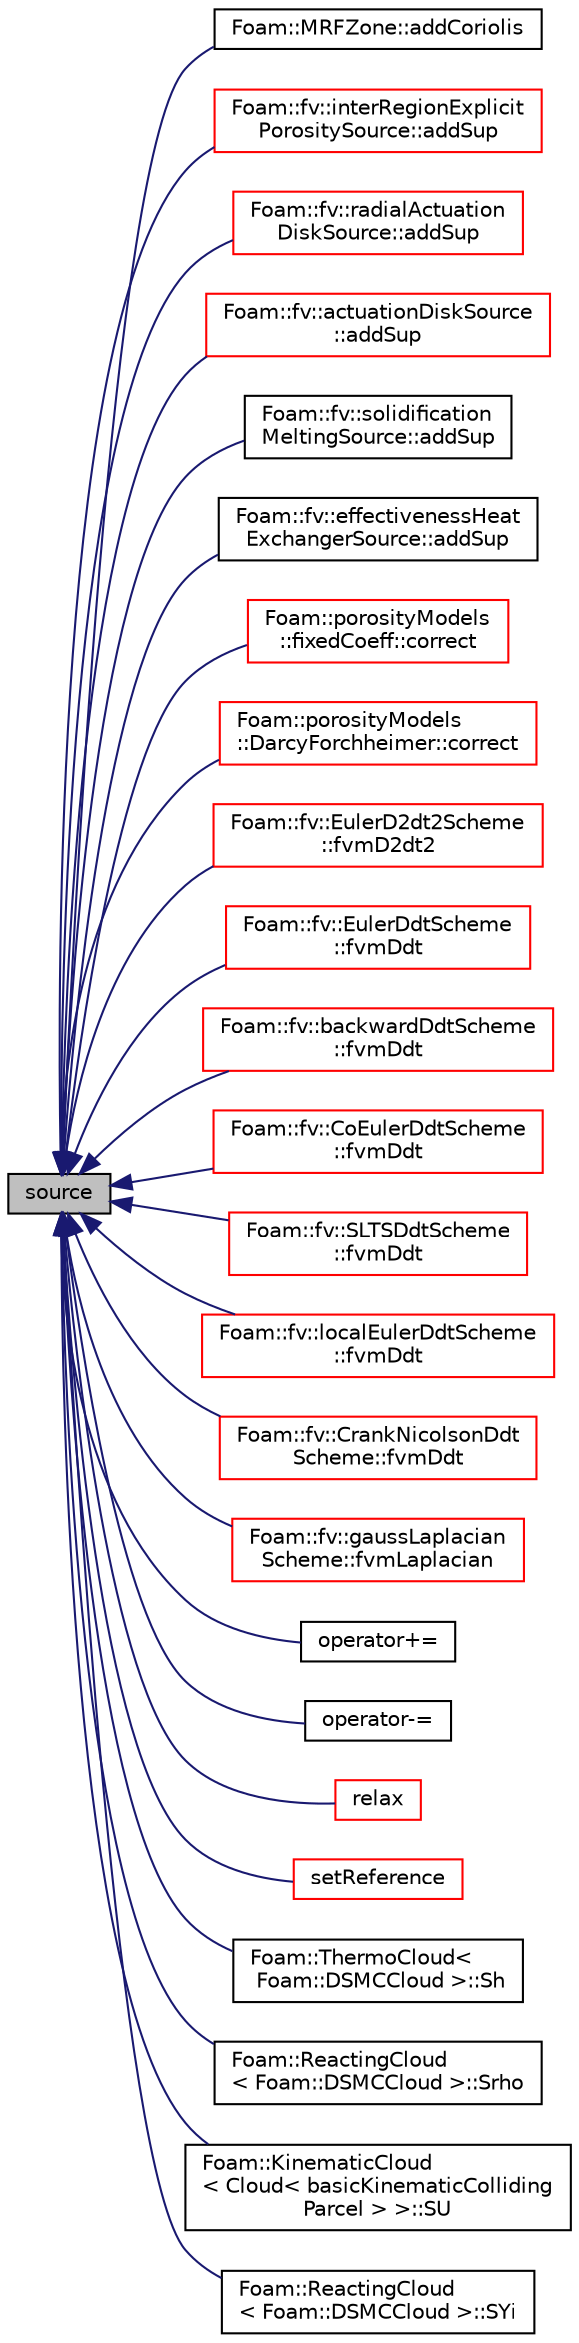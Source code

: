 digraph "source"
{
  bgcolor="transparent";
  edge [fontname="Helvetica",fontsize="10",labelfontname="Helvetica",labelfontsize="10"];
  node [fontname="Helvetica",fontsize="10",shape=record];
  rankdir="LR";
  Node1848 [label="source",height=0.2,width=0.4,color="black", fillcolor="grey75", style="filled", fontcolor="black"];
  Node1848 -> Node1849 [dir="back",color="midnightblue",fontsize="10",style="solid",fontname="Helvetica"];
  Node1849 [label="Foam::MRFZone::addCoriolis",height=0.2,width=0.4,color="black",URL="$a22681.html#a65a51223bc0f8e1c7fac165e111699c8",tooltip="Add the Coriolis force contribution to the momentum equation. "];
  Node1848 -> Node1850 [dir="back",color="midnightblue",fontsize="10",style="solid",fontname="Helvetica"];
  Node1850 [label="Foam::fv::interRegionExplicit\lPorositySource::addSup",height=0.2,width=0.4,color="red",URL="$a24669.html#acc46a837211b94ef481dfe3c66ea3a87",tooltip="Vector. "];
  Node1848 -> Node1853 [dir="back",color="midnightblue",fontsize="10",style="solid",fontname="Helvetica"];
  Node1853 [label="Foam::fv::radialActuation\lDiskSource::addSup",height=0.2,width=0.4,color="red",URL="$a24605.html#acc46a837211b94ef481dfe3c66ea3a87",tooltip="Source term to momentum equation. "];
  Node1848 -> Node1856 [dir="back",color="midnightblue",fontsize="10",style="solid",fontname="Helvetica"];
  Node1856 [label="Foam::fv::actuationDiskSource\l::addSup",height=0.2,width=0.4,color="red",URL="$a24577.html#acc46a837211b94ef481dfe3c66ea3a87",tooltip="Source term to momentum equation. "];
  Node1848 -> Node1859 [dir="back",color="midnightblue",fontsize="10",style="solid",fontname="Helvetica"];
  Node1859 [label="Foam::fv::solidification\lMeltingSource::addSup",height=0.2,width=0.4,color="black",URL="$a24649.html#acc46a837211b94ef481dfe3c66ea3a87",tooltip="Add implicit contribution to momentum equation. "];
  Node1848 -> Node1860 [dir="back",color="midnightblue",fontsize="10",style="solid",fontname="Helvetica"];
  Node1860 [label="Foam::fv::effectivenessHeat\lExchangerSource::addSup",height=0.2,width=0.4,color="black",URL="$a24589.html#a1a2fc9c6c65fd9593d06fb8a5377afbe",tooltip="Scalar. "];
  Node1848 -> Node1861 [dir="back",color="midnightblue",fontsize="10",style="solid",fontname="Helvetica"];
  Node1861 [label="Foam::porosityModels\l::fixedCoeff::correct",height=0.2,width=0.4,color="red",URL="$a22693.html#acc340a84624d8d339207b5073d6929c7",tooltip="Add resistance. "];
  Node1848 -> Node1865 [dir="back",color="midnightblue",fontsize="10",style="solid",fontname="Helvetica"];
  Node1865 [label="Foam::porosityModels\l::DarcyForchheimer::correct",height=0.2,width=0.4,color="red",URL="$a22689.html#acc340a84624d8d339207b5073d6929c7",tooltip="Add resistance. "];
  Node1848 -> Node1869 [dir="back",color="midnightblue",fontsize="10",style="solid",fontname="Helvetica"];
  Node1869 [label="Foam::fv::EulerD2dt2Scheme\l::fvmD2dt2",height=0.2,width=0.4,color="red",URL="$a23273.html#a801546851c0a308a4d3126133473d782"];
  Node1848 -> Node1873 [dir="back",color="midnightblue",fontsize="10",style="solid",fontname="Helvetica"];
  Node1873 [label="Foam::fv::EulerDdtScheme\l::fvmDdt",height=0.2,width=0.4,color="red",URL="$a23305.html#a8602a98a4ac41054bb3dcf8adc93b94b"];
  Node1848 -> Node1877 [dir="back",color="midnightblue",fontsize="10",style="solid",fontname="Helvetica"];
  Node1877 [label="Foam::fv::backwardDdtScheme\l::fvmDdt",height=0.2,width=0.4,color="red",URL="$a23281.html#a8602a98a4ac41054bb3dcf8adc93b94b"];
  Node1848 -> Node1881 [dir="back",color="midnightblue",fontsize="10",style="solid",fontname="Helvetica"];
  Node1881 [label="Foam::fv::CoEulerDdtScheme\l::fvmDdt",height=0.2,width=0.4,color="red",URL="$a23289.html#a8602a98a4ac41054bb3dcf8adc93b94b"];
  Node1848 -> Node1900 [dir="back",color="midnightblue",fontsize="10",style="solid",fontname="Helvetica"];
  Node1900 [label="Foam::fv::SLTSDdtScheme\l::fvmDdt",height=0.2,width=0.4,color="red",URL="$a23317.html#a8602a98a4ac41054bb3dcf8adc93b94b"];
  Node1848 -> Node1904 [dir="back",color="midnightblue",fontsize="10",style="solid",fontname="Helvetica"];
  Node1904 [label="Foam::fv::localEulerDdtScheme\l::fvmDdt",height=0.2,width=0.4,color="red",URL="$a23313.html#a8602a98a4ac41054bb3dcf8adc93b94b"];
  Node1848 -> Node1888 [dir="back",color="midnightblue",fontsize="10",style="solid",fontname="Helvetica"];
  Node1888 [label="Foam::fv::CrankNicolsonDdt\lScheme::fvmDdt",height=0.2,width=0.4,color="red",URL="$a23293.html#a8602a98a4ac41054bb3dcf8adc93b94b"];
  Node1848 -> Node1907 [dir="back",color="midnightblue",fontsize="10",style="solid",fontname="Helvetica"];
  Node1907 [label="Foam::fv::gaussLaplacian\lScheme::fvmLaplacian",height=0.2,width=0.4,color="red",URL="$a23397.html#ac363258e34a38773cd5e029506a4b945"];
  Node1848 -> Node1911 [dir="back",color="midnightblue",fontsize="10",style="solid",fontname="Helvetica"];
  Node1911 [label="operator+=",height=0.2,width=0.4,color="black",URL="$a23173.html#a728da377a6885d7bb931bccd419a176b"];
  Node1848 -> Node1912 [dir="back",color="midnightblue",fontsize="10",style="solid",fontname="Helvetica"];
  Node1912 [label="operator-=",height=0.2,width=0.4,color="black",URL="$a23173.html#aaa5b35d8e46d95f91c4391e1410ae08e"];
  Node1848 -> Node1913 [dir="back",color="midnightblue",fontsize="10",style="solid",fontname="Helvetica"];
  Node1913 [label="relax",height=0.2,width=0.4,color="red",URL="$a23173.html#a06343b944c91a56352ebf646011c212e",tooltip="Relax matrix (for steady-state solution). "];
  Node1848 -> Node1922 [dir="back",color="midnightblue",fontsize="10",style="solid",fontname="Helvetica"];
  Node1922 [label="setReference",height=0.2,width=0.4,color="red",URL="$a23173.html#a954c04bea3c4c0220047c21ca5e38763",tooltip="Set reference level for solution. "];
  Node1848 -> Node1926 [dir="back",color="midnightblue",fontsize="10",style="solid",fontname="Helvetica"];
  Node1926 [label="Foam::ThermoCloud\<\l Foam::DSMCCloud \>::Sh",height=0.2,width=0.4,color="black",URL="$a24961.html#a9d29d9d92d92163ba3a379a5d862622e",tooltip="Return sensible enthalpy source term [J/kg/m3/s]. "];
  Node1848 -> Node1927 [dir="back",color="midnightblue",fontsize="10",style="solid",fontname="Helvetica"];
  Node1927 [label="Foam::ReactingCloud\l\< Foam::DSMCCloud \>::Srho",height=0.2,width=0.4,color="black",URL="$a24941.html#a7a939920fe14f094af1835bd9cccc4b4",tooltip="Return total mass source term [kg/m3/s]. "];
  Node1848 -> Node1928 [dir="back",color="midnightblue",fontsize="10",style="solid",fontname="Helvetica"];
  Node1928 [label="Foam::KinematicCloud\l\< Cloud\< basicKinematicColliding\lParcel \> \>::SU",height=0.2,width=0.4,color="black",URL="$a24913.html#a0938f3c7a92ed6fef968150315869585",tooltip="Return tmp momentum source term. "];
  Node1848 -> Node1929 [dir="back",color="midnightblue",fontsize="10",style="solid",fontname="Helvetica"];
  Node1929 [label="Foam::ReactingCloud\l\< Foam::DSMCCloud \>::SYi",height=0.2,width=0.4,color="black",URL="$a24941.html#a4971d965fd221c92cae237555e0316ff",tooltip="Return mass source term for specie i - specie eqn. "];
}
